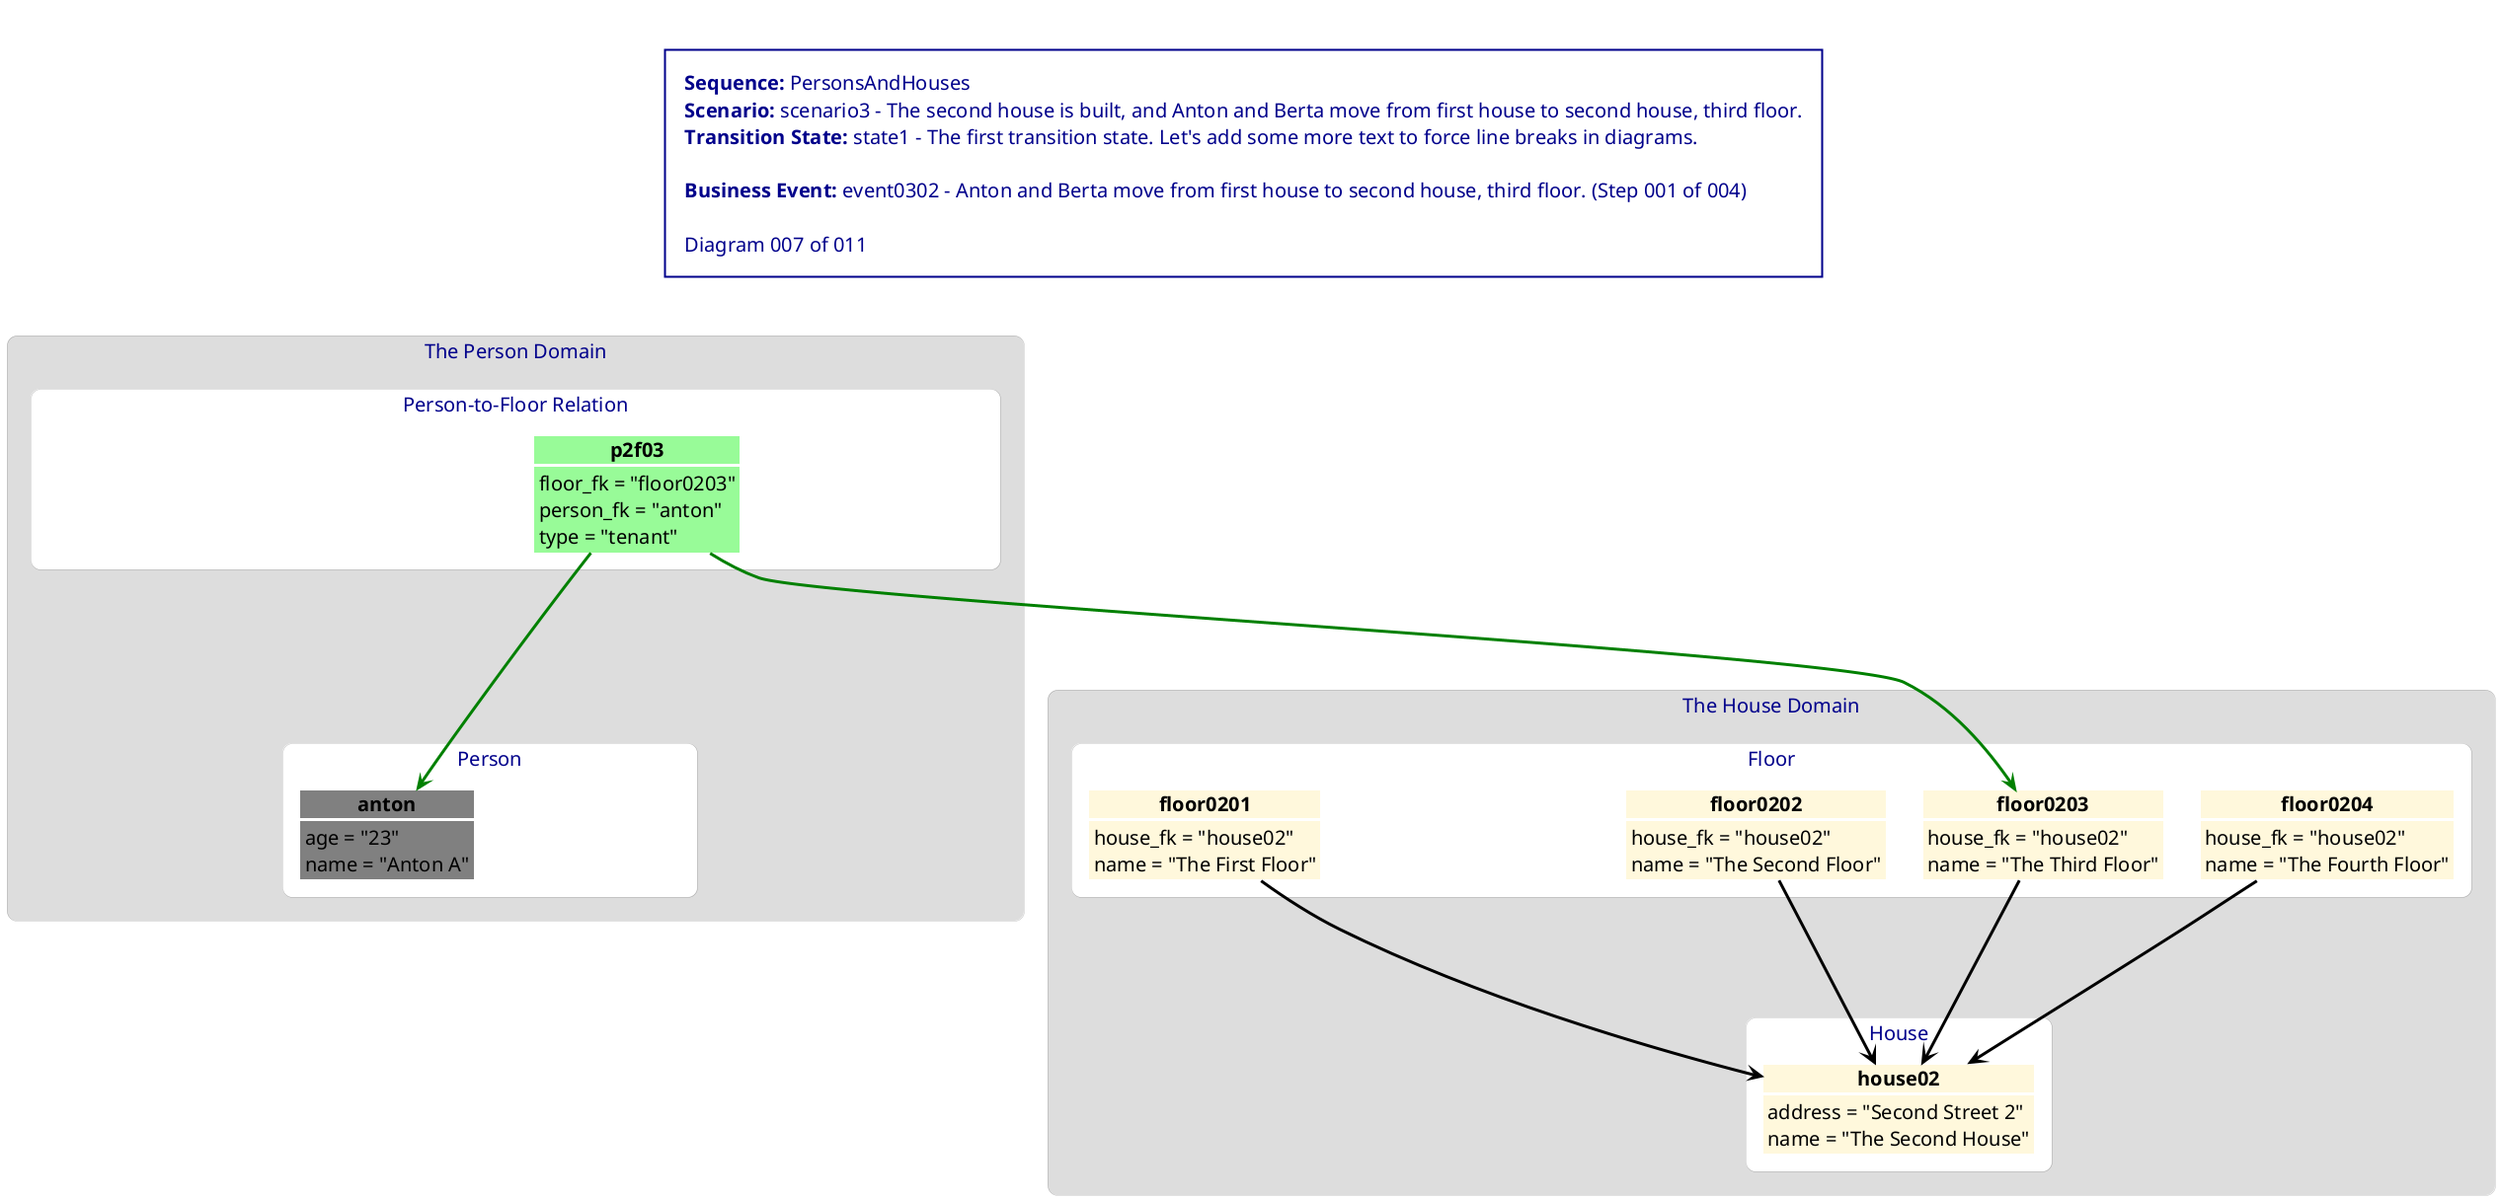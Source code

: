 @startuml PersonsAndHouses_scenario3_state1_007_event0302_001

<style>
    Shadowing false
    Rectangle {
        FontSize 18
        FontStyle bold
        HorizontalAlignment left
        LineThickness 0
        RoundCorner 20
    }
    Object {
        FontSize 20
        FontStyle normal
        HorizontalAlignment left
        LineColor white
        LineThickness 3
        RoundCorner 20
    }
    Arrow {
        LineThickness 3
    }
    Title {
        BackgroundColor white
        FontColor darkblue
        FontSize 20
        FontStyle normal
        HorizontalAlignment left
        LineColor darkblue
        LineThickness 2
        Margin 50
        Padding 20
    }
</style>

title \
<b>Sequence:</b> PersonsAndHouses\n\
<b>Scenario:</b> scenario3 - The second house is built, and Anton and Berta move from first house to second house, third floor.\n\
<b>Transition State:</b> state1 - The first transition state. Let's add some more text to force line breaks in diagrams.\n\n\
<b>Business Event:</b> event0302 - Anton and Berta move from first house to second house, third floor. (Step 001 of 004)\n\n\
Diagram 007 of 011

rectangle "The House Domain" as housedomain #DDDDDD {
    rectangle "Floor" as housedomain_floorclass #white {
        object "<color:white><b>floor0101</b></color>" as housedomain_floorclass_floor0101 #white {
            <color:white>house_fk = "house01"</color>
            <color:white>name = "The First Floor"</color>
        }
        object "<color:black><b>floor0201</b></color>" as housedomain_floorclass_floor0201 #cornsilk {
            <color:black>house_fk = "house02"</color>
            <color:black>name = "The First Floor"</color>
        }
        object "<color:black><b>floor0202</b></color>" as housedomain_floorclass_floor0202 #cornsilk {
            <color:black>house_fk = "house02"</color>
            <color:black>name = "The Second Floor"</color>
        }
        object "<color:black><b>floor0203</b></color>" as housedomain_floorclass_floor0203 #cornsilk {
            <color:black>house_fk = "house02"</color>
            <color:black>name = "The Third Floor"</color>
        }
        object "<color:black><b>floor0204</b></color>" as housedomain_floorclass_floor0204 #cornsilk {
            <color:black>house_fk = "house02"</color>
            <color:black>name = "The Fourth Floor"</color>
        }
    }
    rectangle "House" as housedomain_houseclass #white {
        object "<color:black><b>house02</b></color>" as housedomain_houseclass_house02 #cornsilk {
            <color:black>address = "Second Street 2"</color>
            <color:black>name = "The Second House"</color>
        }
    }
}
rectangle "The Person Domain" as persondomain #DDDDDD {
    rectangle "Person-to-Floor Relation" as persondomain_p2fclass #white {
        object "<color:white><b>p2f01</b></color>" as persondomain_p2fclass_p2f01 #white {
            <color:white>floor_fk = "floor0101"</color>
            <color:white>person_fk = "anton"</color>
            <color:white>type = "tenant"</color>
        }
        object "<color:white><b>p2f02</b></color>" as persondomain_p2fclass_p2f02 #white {
            <color:white>floor_fk = "floor0101"</color>
            <color:white>person_fk = "berta"</color>
            <color:white>type = "tenant"</color>
        }
        object "<color:black><b>p2f03</b></color>" as persondomain_p2fclass_p2f03 #palegreen {
            <color:black>floor_fk = "floor0203"</color>
            <color:black>person_fk = "anton"</color>
            <color:black>type = "tenant"</color>
        }
        object "<color:white><b>p2f04</b></color>" as persondomain_p2fclass_p2f04 #white {
            <color:white>floor_fk = "floor0203"</color>
            <color:white>person_fk = "berta"</color>
            <color:white>type = "tenant"</color>
        }
    }
    rectangle "Person" as persondomain_personclass #white {
        object "<color:black><b>anton</b></color>" as persondomain_personclass_anton #grey {
            <color:black>age = "23"</color>
            <color:black>name = "Anton A"</color>
        }
        object "<color:white><b>berta</b></color>" as persondomain_personclass_berta #white {
            <color:white>age = "34"</color>
            <color:white>name = "Berta B"</color>
        }
    }
}

housedomain_floorclass_floor0201 ----> housedomain_houseclass_house02 #black
housedomain_floorclass_floor0202 ----> housedomain_houseclass_house02 #black
housedomain_floorclass_floor0203 ----> housedomain_houseclass_house02 #black
housedomain_floorclass_floor0204 ----> housedomain_houseclass_house02 #black
persondomain_p2fclass_p2f01 --[hidden]--> housedomain_floorclass_floor0101
persondomain_p2fclass_p2f01 --[hidden]--> persondomain_personclass_anton
persondomain_p2fclass_p2f02 --[hidden]--> housedomain_floorclass_floor0101
persondomain_p2fclass_p2f02 --[hidden]--> persondomain_personclass_berta
persondomain_p2fclass_p2f03 ----> housedomain_floorclass_floor0203 #green
persondomain_p2fclass_p2f03 ----> persondomain_personclass_anton #green
persondomain_p2fclass_p2f04 --[hidden]--> housedomain_floorclass_floor0203
persondomain_p2fclass_p2f04 --[hidden]--> persondomain_personclass_berta

@enduml
